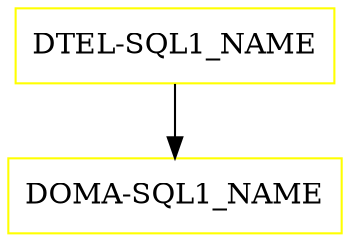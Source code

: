 digraph G {
  "DTEL-SQL1_NAME" [shape=box,color=yellow];
  "DOMA-SQL1_NAME" [shape=box,color=yellow,URL="./DOMA_SQL1_NAME.html"];
  "DTEL-SQL1_NAME" -> "DOMA-SQL1_NAME";
}
